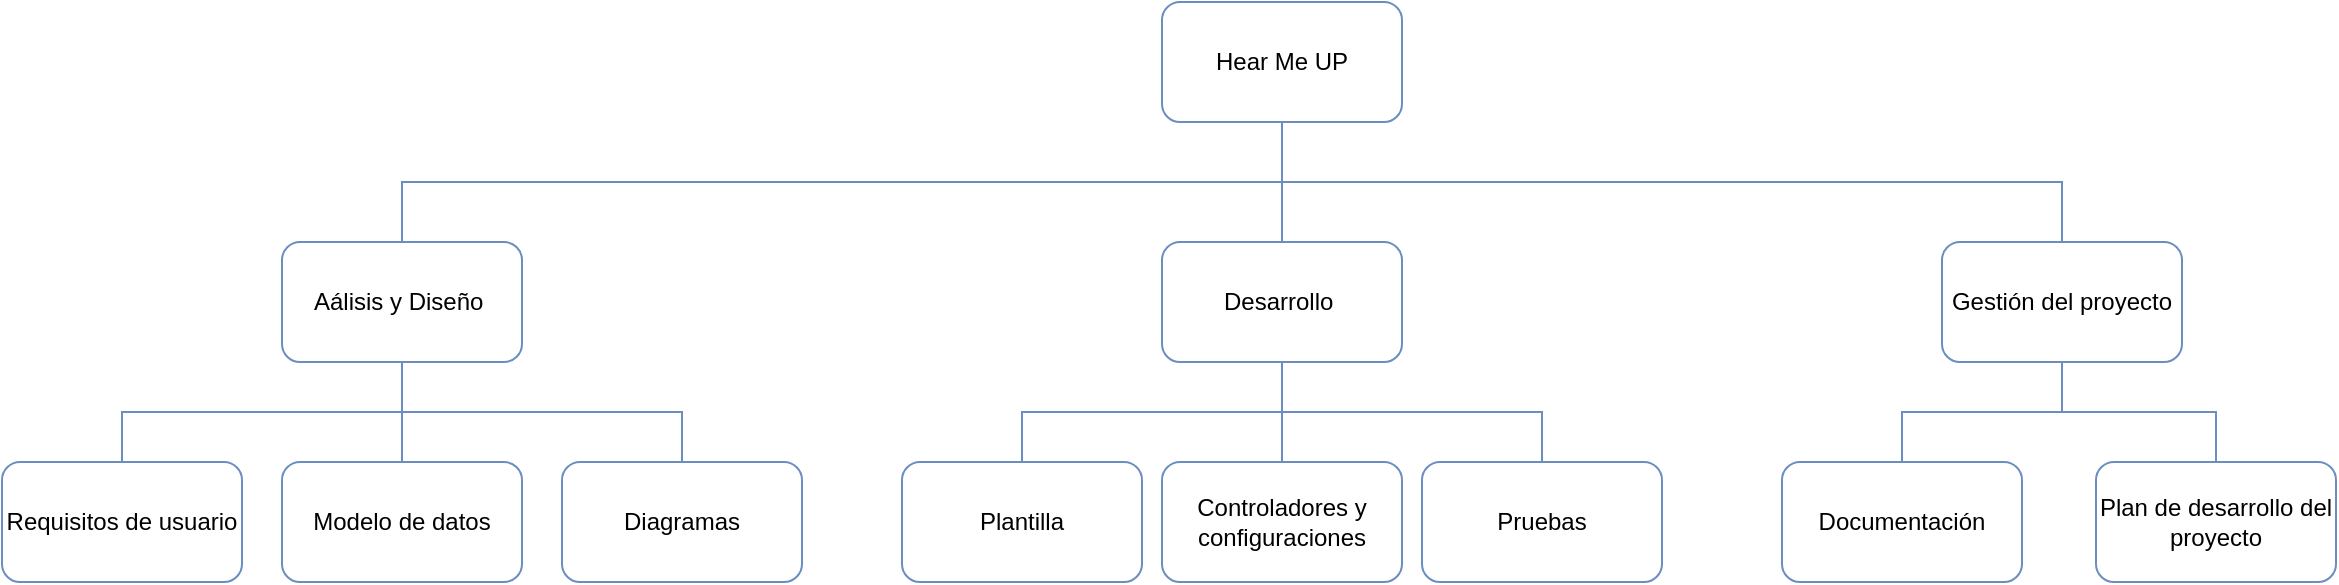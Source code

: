 <mxfile version="21.2.0" type="device">
  <diagram name="Página-1" id="YbSqRQGJVf4fGiYGQikj">
    <mxGraphModel dx="1961" dy="533" grid="1" gridSize="10" guides="1" tooltips="1" connect="1" arrows="1" fold="1" page="1" pageScale="1" pageWidth="827" pageHeight="1169" math="0" shadow="0">
      <root>
        <mxCell id="0" />
        <mxCell id="1" parent="0" />
        <mxCell id="usUIAqMhjjoGzWB_h6iD-5" style="edgeStyle=orthogonalEdgeStyle;rounded=0;orthogonalLoop=1;jettySize=auto;html=1;exitX=0.5;exitY=1;exitDx=0;exitDy=0;entryX=0.5;entryY=0;entryDx=0;entryDy=0;endArrow=none;endFill=0;fillColor=#dae8fc;strokeColor=#6c8ebf;" edge="1" parent="1" source="usUIAqMhjjoGzWB_h6iD-1" target="usUIAqMhjjoGzWB_h6iD-3">
          <mxGeometry relative="1" as="geometry" />
        </mxCell>
        <mxCell id="usUIAqMhjjoGzWB_h6iD-6" style="edgeStyle=orthogonalEdgeStyle;rounded=0;orthogonalLoop=1;jettySize=auto;html=1;exitX=0.5;exitY=1;exitDx=0;exitDy=0;entryX=0.5;entryY=0;entryDx=0;entryDy=0;endArrow=none;endFill=0;fillColor=#dae8fc;strokeColor=#6c8ebf;" edge="1" parent="1" source="usUIAqMhjjoGzWB_h6iD-1" target="usUIAqMhjjoGzWB_h6iD-2">
          <mxGeometry relative="1" as="geometry" />
        </mxCell>
        <mxCell id="usUIAqMhjjoGzWB_h6iD-7" style="edgeStyle=orthogonalEdgeStyle;rounded=0;orthogonalLoop=1;jettySize=auto;html=1;exitX=0.5;exitY=1;exitDx=0;exitDy=0;entryX=0.5;entryY=0;entryDx=0;entryDy=0;endArrow=none;endFill=0;fillColor=#dae8fc;strokeColor=#6c8ebf;" edge="1" parent="1" source="usUIAqMhjjoGzWB_h6iD-1" target="usUIAqMhjjoGzWB_h6iD-4">
          <mxGeometry relative="1" as="geometry" />
        </mxCell>
        <mxCell id="usUIAqMhjjoGzWB_h6iD-1" value="Hear Me UP" style="rounded=1;whiteSpace=wrap;html=1;fillColor=none;strokeColor=#6c8ebf;" vertex="1" parent="1">
          <mxGeometry x="310" y="130" width="120" height="60" as="geometry" />
        </mxCell>
        <mxCell id="usUIAqMhjjoGzWB_h6iD-10" style="edgeStyle=orthogonalEdgeStyle;rounded=0;orthogonalLoop=1;jettySize=auto;html=1;exitX=0.5;exitY=1;exitDx=0;exitDy=0;entryX=0.5;entryY=0;entryDx=0;entryDy=0;endArrow=none;endFill=0;fillColor=#dae8fc;strokeColor=#6c8ebf;" edge="1" parent="1" source="usUIAqMhjjoGzWB_h6iD-2" target="usUIAqMhjjoGzWB_h6iD-8">
          <mxGeometry relative="1" as="geometry" />
        </mxCell>
        <mxCell id="usUIAqMhjjoGzWB_h6iD-11" style="edgeStyle=orthogonalEdgeStyle;rounded=0;orthogonalLoop=1;jettySize=auto;html=1;exitX=0.5;exitY=1;exitDx=0;exitDy=0;endArrow=none;endFill=0;fillColor=#dae8fc;strokeColor=#6c8ebf;" edge="1" parent="1" source="usUIAqMhjjoGzWB_h6iD-2" target="usUIAqMhjjoGzWB_h6iD-9">
          <mxGeometry relative="1" as="geometry" />
        </mxCell>
        <mxCell id="usUIAqMhjjoGzWB_h6iD-15" style="edgeStyle=orthogonalEdgeStyle;rounded=0;orthogonalLoop=1;jettySize=auto;html=1;exitX=0.5;exitY=1;exitDx=0;exitDy=0;entryX=0.5;entryY=0;entryDx=0;entryDy=0;fillColor=#dae8fc;strokeColor=#6c8ebf;endArrow=none;endFill=0;" edge="1" parent="1" source="usUIAqMhjjoGzWB_h6iD-2" target="usUIAqMhjjoGzWB_h6iD-14">
          <mxGeometry relative="1" as="geometry" />
        </mxCell>
        <mxCell id="usUIAqMhjjoGzWB_h6iD-2" value="Aálisis y Diseño&amp;nbsp;" style="rounded=1;whiteSpace=wrap;html=1;fillColor=none;strokeColor=#6c8ebf;" vertex="1" parent="1">
          <mxGeometry x="-130" y="250" width="120" height="60" as="geometry" />
        </mxCell>
        <mxCell id="usUIAqMhjjoGzWB_h6iD-21" style="edgeStyle=orthogonalEdgeStyle;rounded=0;orthogonalLoop=1;jettySize=auto;html=1;exitX=0.5;exitY=1;exitDx=0;exitDy=0;fillColor=#dae8fc;strokeColor=#6c8ebf;endArrow=none;endFill=0;" edge="1" parent="1" source="usUIAqMhjjoGzWB_h6iD-3" target="usUIAqMhjjoGzWB_h6iD-16">
          <mxGeometry relative="1" as="geometry" />
        </mxCell>
        <mxCell id="usUIAqMhjjoGzWB_h6iD-22" style="edgeStyle=orthogonalEdgeStyle;rounded=0;orthogonalLoop=1;jettySize=auto;html=1;exitX=0.5;exitY=1;exitDx=0;exitDy=0;fillColor=#dae8fc;strokeColor=#6c8ebf;endArrow=none;endFill=0;" edge="1" parent="1" source="usUIAqMhjjoGzWB_h6iD-3" target="usUIAqMhjjoGzWB_h6iD-17">
          <mxGeometry relative="1" as="geometry" />
        </mxCell>
        <mxCell id="usUIAqMhjjoGzWB_h6iD-23" style="edgeStyle=orthogonalEdgeStyle;rounded=0;orthogonalLoop=1;jettySize=auto;html=1;exitX=0.5;exitY=1;exitDx=0;exitDy=0;fillColor=#dae8fc;strokeColor=#6c8ebf;endArrow=none;endFill=0;" edge="1" parent="1" source="usUIAqMhjjoGzWB_h6iD-3" target="usUIAqMhjjoGzWB_h6iD-19">
          <mxGeometry relative="1" as="geometry" />
        </mxCell>
        <mxCell id="usUIAqMhjjoGzWB_h6iD-3" value="Desarrollo&amp;nbsp;" style="rounded=1;whiteSpace=wrap;html=1;fillColor=none;strokeColor=#6c8ebf;" vertex="1" parent="1">
          <mxGeometry x="310" y="250" width="120" height="60" as="geometry" />
        </mxCell>
        <mxCell id="usUIAqMhjjoGzWB_h6iD-13" style="edgeStyle=orthogonalEdgeStyle;rounded=0;orthogonalLoop=1;jettySize=auto;html=1;exitX=0.5;exitY=1;exitDx=0;exitDy=0;entryX=0.5;entryY=0;entryDx=0;entryDy=0;fillColor=#dae8fc;strokeColor=#6c8ebf;endArrow=none;endFill=0;" edge="1" parent="1" source="usUIAqMhjjoGzWB_h6iD-4" target="usUIAqMhjjoGzWB_h6iD-12">
          <mxGeometry relative="1" as="geometry" />
        </mxCell>
        <mxCell id="usUIAqMhjjoGzWB_h6iD-20" style="edgeStyle=orthogonalEdgeStyle;rounded=0;orthogonalLoop=1;jettySize=auto;html=1;exitX=0.5;exitY=1;exitDx=0;exitDy=0;entryX=0.5;entryY=0;entryDx=0;entryDy=0;fillColor=#dae8fc;strokeColor=#6c8ebf;endArrow=none;endFill=0;" edge="1" parent="1" source="usUIAqMhjjoGzWB_h6iD-4" target="usUIAqMhjjoGzWB_h6iD-18">
          <mxGeometry relative="1" as="geometry" />
        </mxCell>
        <mxCell id="usUIAqMhjjoGzWB_h6iD-4" value="Gestión del proyecto" style="rounded=1;whiteSpace=wrap;html=1;fillColor=none;strokeColor=#6c8ebf;" vertex="1" parent="1">
          <mxGeometry x="700" y="250" width="120" height="60" as="geometry" />
        </mxCell>
        <mxCell id="usUIAqMhjjoGzWB_h6iD-8" value="Requisitos de usuario" style="rounded=1;whiteSpace=wrap;html=1;fillColor=none;strokeColor=#6c8ebf;" vertex="1" parent="1">
          <mxGeometry x="-270" y="360" width="120" height="60" as="geometry" />
        </mxCell>
        <mxCell id="usUIAqMhjjoGzWB_h6iD-9" value="Diagramas" style="rounded=1;whiteSpace=wrap;html=1;fillColor=none;strokeColor=#6c8ebf;" vertex="1" parent="1">
          <mxGeometry x="10" y="360" width="120" height="60" as="geometry" />
        </mxCell>
        <mxCell id="usUIAqMhjjoGzWB_h6iD-12" value="Plan de desarrollo del proyecto" style="rounded=1;whiteSpace=wrap;html=1;fillColor=none;strokeColor=#6c8ebf;" vertex="1" parent="1">
          <mxGeometry x="777" y="360" width="120" height="60" as="geometry" />
        </mxCell>
        <mxCell id="usUIAqMhjjoGzWB_h6iD-14" value="Modelo de datos" style="rounded=1;whiteSpace=wrap;html=1;fillColor=none;strokeColor=#6c8ebf;" vertex="1" parent="1">
          <mxGeometry x="-130" y="360" width="120" height="60" as="geometry" />
        </mxCell>
        <mxCell id="usUIAqMhjjoGzWB_h6iD-16" value="Plantilla" style="rounded=1;whiteSpace=wrap;html=1;fillColor=none;strokeColor=#6c8ebf;" vertex="1" parent="1">
          <mxGeometry x="180" y="360" width="120" height="60" as="geometry" />
        </mxCell>
        <mxCell id="usUIAqMhjjoGzWB_h6iD-17" value="Controladores y configuraciones" style="rounded=1;whiteSpace=wrap;html=1;fillColor=none;strokeColor=#6c8ebf;" vertex="1" parent="1">
          <mxGeometry x="310" y="360" width="120" height="60" as="geometry" />
        </mxCell>
        <mxCell id="usUIAqMhjjoGzWB_h6iD-18" value="Documentación" style="rounded=1;whiteSpace=wrap;html=1;fillColor=none;strokeColor=#6c8ebf;" vertex="1" parent="1">
          <mxGeometry x="620" y="360" width="120" height="60" as="geometry" />
        </mxCell>
        <mxCell id="usUIAqMhjjoGzWB_h6iD-19" value="Pruebas" style="rounded=1;whiteSpace=wrap;html=1;fillColor=none;strokeColor=#6c8ebf;" vertex="1" parent="1">
          <mxGeometry x="440" y="360" width="120" height="60" as="geometry" />
        </mxCell>
      </root>
    </mxGraphModel>
  </diagram>
</mxfile>
